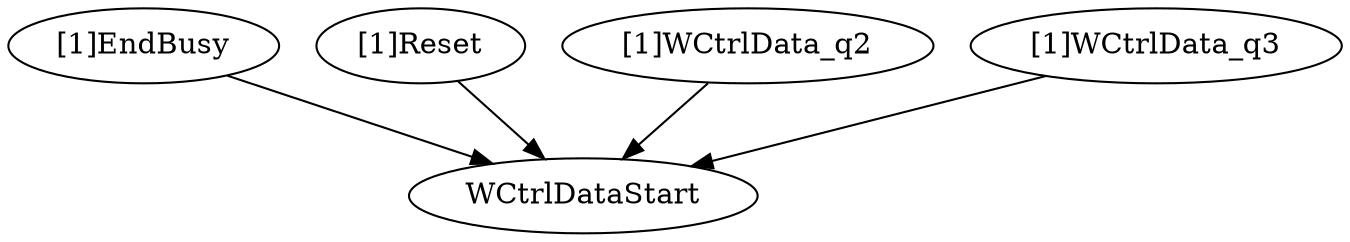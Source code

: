 strict digraph "" {
	"[1]EndBusy"	 [complexity=1,
		importance=0.0365546035968,
		rank=0.0365546035968];
	WCtrlDataStart	 [complexity=0,
		importance=0.0134479849784,
		rank=0.0];
	"[1]EndBusy" -> WCtrlDataStart;
	"[1]Reset"	 [complexity=1,
		importance=0.0462086772888,
		rank=0.0462086772888];
	"[1]Reset" -> WCtrlDataStart;
	"[1]WCtrlData_q2"	 [complexity=2,
		importance=0.0228524886797,
		rank=0.0114262443398];
	"[1]WCtrlData_q2" -> WCtrlDataStart;
	"[1]WCtrlData_q3"	 [complexity=2,
		importance=0.0217429985434,
		rank=0.0108714992717];
	"[1]WCtrlData_q3" -> WCtrlDataStart;
}
